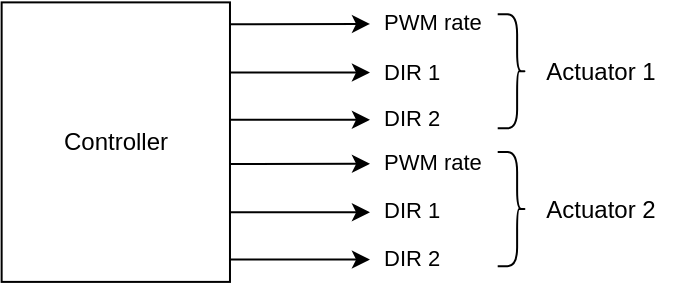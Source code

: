 <mxfile version="21.1.5" type="device">
  <diagram name="Page-1" id="7e0a89b8-554c-2b80-1dc8-d5c74ca68de4">
    <mxGraphModel dx="415" dy="220" grid="1" gridSize="1.968" guides="1" tooltips="1" connect="1" arrows="1" fold="1" page="1" pageScale="1" pageWidth="1100" pageHeight="850" background="none" math="0" shadow="0">
      <root>
        <mxCell id="0" />
        <mxCell id="1" parent="0" />
        <mxCell id="kgSXuMjjGfZ-QqxamhFL-58" value="Controller" style="rounded=0;whiteSpace=wrap;html=1;" vertex="1" parent="1">
          <mxGeometry x="448.82" y="238.19" width="114.17" height="139.76" as="geometry" />
        </mxCell>
        <mxCell id="kgSXuMjjGfZ-QqxamhFL-59" value="" style="endArrow=classic;html=1;rounded=0;exitX=1;exitY=0.25;exitDx=0;exitDy=0;" edge="1" parent="1">
          <mxGeometry width="50" height="50" relative="1" as="geometry">
            <mxPoint x="562.99" y="249.142" as="sourcePoint" />
            <mxPoint x="633" y="248.98" as="targetPoint" />
          </mxGeometry>
        </mxCell>
        <mxCell id="kgSXuMjjGfZ-QqxamhFL-60" value="PWM rate" style="edgeLabel;html=1;align=left;verticalAlign=middle;resizable=0;points=[];" vertex="1" connectable="0" parent="kgSXuMjjGfZ-QqxamhFL-59">
          <mxGeometry x="0.431" y="1" relative="1" as="geometry">
            <mxPoint x="25" as="offset" />
          </mxGeometry>
        </mxCell>
        <mxCell id="kgSXuMjjGfZ-QqxamhFL-61" value="" style="endArrow=classic;html=1;rounded=0;exitX=1;exitY=0.25;exitDx=0;exitDy=0;" edge="1" parent="1">
          <mxGeometry width="50" height="50" relative="1" as="geometry">
            <mxPoint x="562.988" y="273.259" as="sourcePoint" />
            <mxPoint x="632.988" y="273.259" as="targetPoint" />
          </mxGeometry>
        </mxCell>
        <mxCell id="kgSXuMjjGfZ-QqxamhFL-62" value="DIR 1" style="edgeLabel;html=1;align=left;verticalAlign=middle;resizable=0;points=[];" vertex="1" connectable="0" parent="kgSXuMjjGfZ-QqxamhFL-61">
          <mxGeometry x="0.431" y="1" relative="1" as="geometry">
            <mxPoint x="25" as="offset" />
          </mxGeometry>
        </mxCell>
        <mxCell id="kgSXuMjjGfZ-QqxamhFL-63" value="" style="endArrow=classic;html=1;rounded=0;exitX=1;exitY=0.25;exitDx=0;exitDy=0;" edge="1" parent="1">
          <mxGeometry width="50" height="50" relative="1" as="geometry">
            <mxPoint x="562.987" y="296.877" as="sourcePoint" />
            <mxPoint x="632.987" y="296.877" as="targetPoint" />
          </mxGeometry>
        </mxCell>
        <mxCell id="kgSXuMjjGfZ-QqxamhFL-64" value="DIR 2" style="edgeLabel;html=1;align=left;verticalAlign=middle;resizable=0;points=[];" vertex="1" connectable="0" parent="kgSXuMjjGfZ-QqxamhFL-63">
          <mxGeometry x="0.431" y="1" relative="1" as="geometry">
            <mxPoint x="25" as="offset" />
          </mxGeometry>
        </mxCell>
        <mxCell id="kgSXuMjjGfZ-QqxamhFL-65" value="" style="endArrow=classic;html=1;rounded=0;exitX=1;exitY=0.25;exitDx=0;exitDy=0;" edge="1" parent="1">
          <mxGeometry width="50" height="50" relative="1" as="geometry">
            <mxPoint x="562.988" y="319.061" as="sourcePoint" />
            <mxPoint x="632.998" y="318.899" as="targetPoint" />
          </mxGeometry>
        </mxCell>
        <mxCell id="kgSXuMjjGfZ-QqxamhFL-66" value="PWM rate" style="edgeLabel;html=1;align=left;verticalAlign=middle;resizable=0;points=[];" vertex="1" connectable="0" parent="kgSXuMjjGfZ-QqxamhFL-65">
          <mxGeometry x="0.431" y="1" relative="1" as="geometry">
            <mxPoint x="25" as="offset" />
          </mxGeometry>
        </mxCell>
        <mxCell id="kgSXuMjjGfZ-QqxamhFL-67" value="" style="endArrow=classic;html=1;rounded=0;exitX=1;exitY=0.25;exitDx=0;exitDy=0;" edge="1" parent="1">
          <mxGeometry width="50" height="50" relative="1" as="geometry">
            <mxPoint x="562.987" y="343.177" as="sourcePoint" />
            <mxPoint x="632.987" y="343.177" as="targetPoint" />
          </mxGeometry>
        </mxCell>
        <mxCell id="kgSXuMjjGfZ-QqxamhFL-68" value="DIR 1" style="edgeLabel;html=1;align=left;verticalAlign=middle;resizable=0;points=[];" vertex="1" connectable="0" parent="kgSXuMjjGfZ-QqxamhFL-67">
          <mxGeometry x="0.431" y="1" relative="1" as="geometry">
            <mxPoint x="25" as="offset" />
          </mxGeometry>
        </mxCell>
        <mxCell id="kgSXuMjjGfZ-QqxamhFL-69" value="" style="endArrow=classic;html=1;rounded=0;exitX=1;exitY=0.25;exitDx=0;exitDy=0;" edge="1" parent="1">
          <mxGeometry width="50" height="50" relative="1" as="geometry">
            <mxPoint x="562.985" y="366.796" as="sourcePoint" />
            <mxPoint x="632.985" y="366.796" as="targetPoint" />
          </mxGeometry>
        </mxCell>
        <mxCell id="kgSXuMjjGfZ-QqxamhFL-70" value="DIR 2" style="edgeLabel;html=1;align=left;verticalAlign=middle;resizable=0;points=[];" vertex="1" connectable="0" parent="kgSXuMjjGfZ-QqxamhFL-69">
          <mxGeometry x="0.431" y="1" relative="1" as="geometry">
            <mxPoint x="25" as="offset" />
          </mxGeometry>
        </mxCell>
        <mxCell id="kgSXuMjjGfZ-QqxamhFL-71" value="" style="shape=curlyBracket;whiteSpace=wrap;html=1;rounded=1;flipH=1;labelPosition=right;verticalLabelPosition=middle;align=left;verticalAlign=middle;size=0.311;" vertex="1" parent="1">
          <mxGeometry x="696.85" y="244.09" width="14.09" height="57.09" as="geometry" />
        </mxCell>
        <mxCell id="kgSXuMjjGfZ-QqxamhFL-73" value="Actuator 1" style="text;html=1;align=center;verticalAlign=middle;resizable=0;points=[];autosize=1;strokeColor=none;fillColor=none;" vertex="1" parent="1">
          <mxGeometry x="710.935" y="258.858" width="74.803" height="27.559" as="geometry" />
        </mxCell>
        <mxCell id="kgSXuMjjGfZ-QqxamhFL-74" value="" style="shape=curlyBracket;whiteSpace=wrap;html=1;rounded=1;flipH=1;labelPosition=right;verticalLabelPosition=middle;align=left;verticalAlign=middle;size=0.311;" vertex="1" parent="1">
          <mxGeometry x="696.848" y="312.989" width="14.09" height="57.09" as="geometry" />
        </mxCell>
        <mxCell id="kgSXuMjjGfZ-QqxamhFL-75" value="Actuator 2" style="text;html=1;align=center;verticalAlign=middle;resizable=0;points=[];autosize=1;strokeColor=none;fillColor=none;" vertex="1" parent="1">
          <mxGeometry x="710.934" y="327.757" width="74.803" height="27.559" as="geometry" />
        </mxCell>
      </root>
    </mxGraphModel>
  </diagram>
</mxfile>
